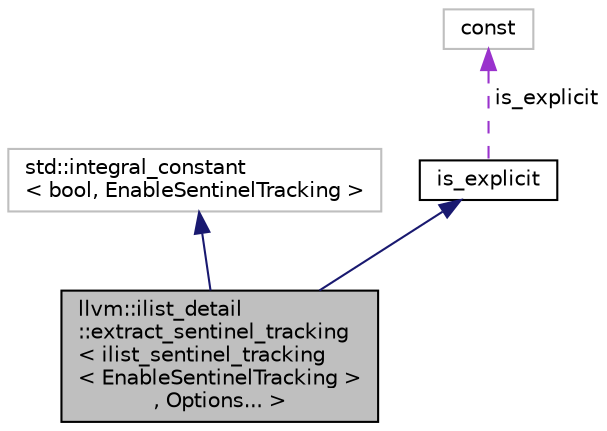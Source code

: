 digraph "llvm::ilist_detail::extract_sentinel_tracking&lt; ilist_sentinel_tracking&lt; EnableSentinelTracking &gt;, Options... &gt;"
{
 // LATEX_PDF_SIZE
  bgcolor="transparent";
  edge [fontname="Helvetica",fontsize="10",labelfontname="Helvetica",labelfontsize="10"];
  node [fontname="Helvetica",fontsize="10",shape=record];
  Node1 [label="llvm::ilist_detail\l::extract_sentinel_tracking\l\< ilist_sentinel_tracking\l\< EnableSentinelTracking \>\l, Options... \>",height=0.2,width=0.4,color="black", fillcolor="grey75", style="filled", fontcolor="black",tooltip=" "];
  Node2 -> Node1 [dir="back",color="midnightblue",fontsize="10",style="solid",fontname="Helvetica"];
  Node2 [label="std::integral_constant\l\< bool, EnableSentinelTracking \>",height=0.2,width=0.4,color="grey75",tooltip=" "];
  Node3 -> Node1 [dir="back",color="midnightblue",fontsize="10",style="solid",fontname="Helvetica"];
  Node3 [label="is_explicit",height=0.2,width=0.4,color="black",URL="$structllvm_1_1ilist__detail_1_1explicitness.html",tooltip="Helper trait for recording whether an option is specified explicitly."];
  Node4 -> Node3 [dir="back",color="darkorchid3",fontsize="10",style="dashed",label=" is_explicit" ,fontname="Helvetica"];
  Node4 [label="const",height=0.2,width=0.4,color="grey75",tooltip=" "];
}
